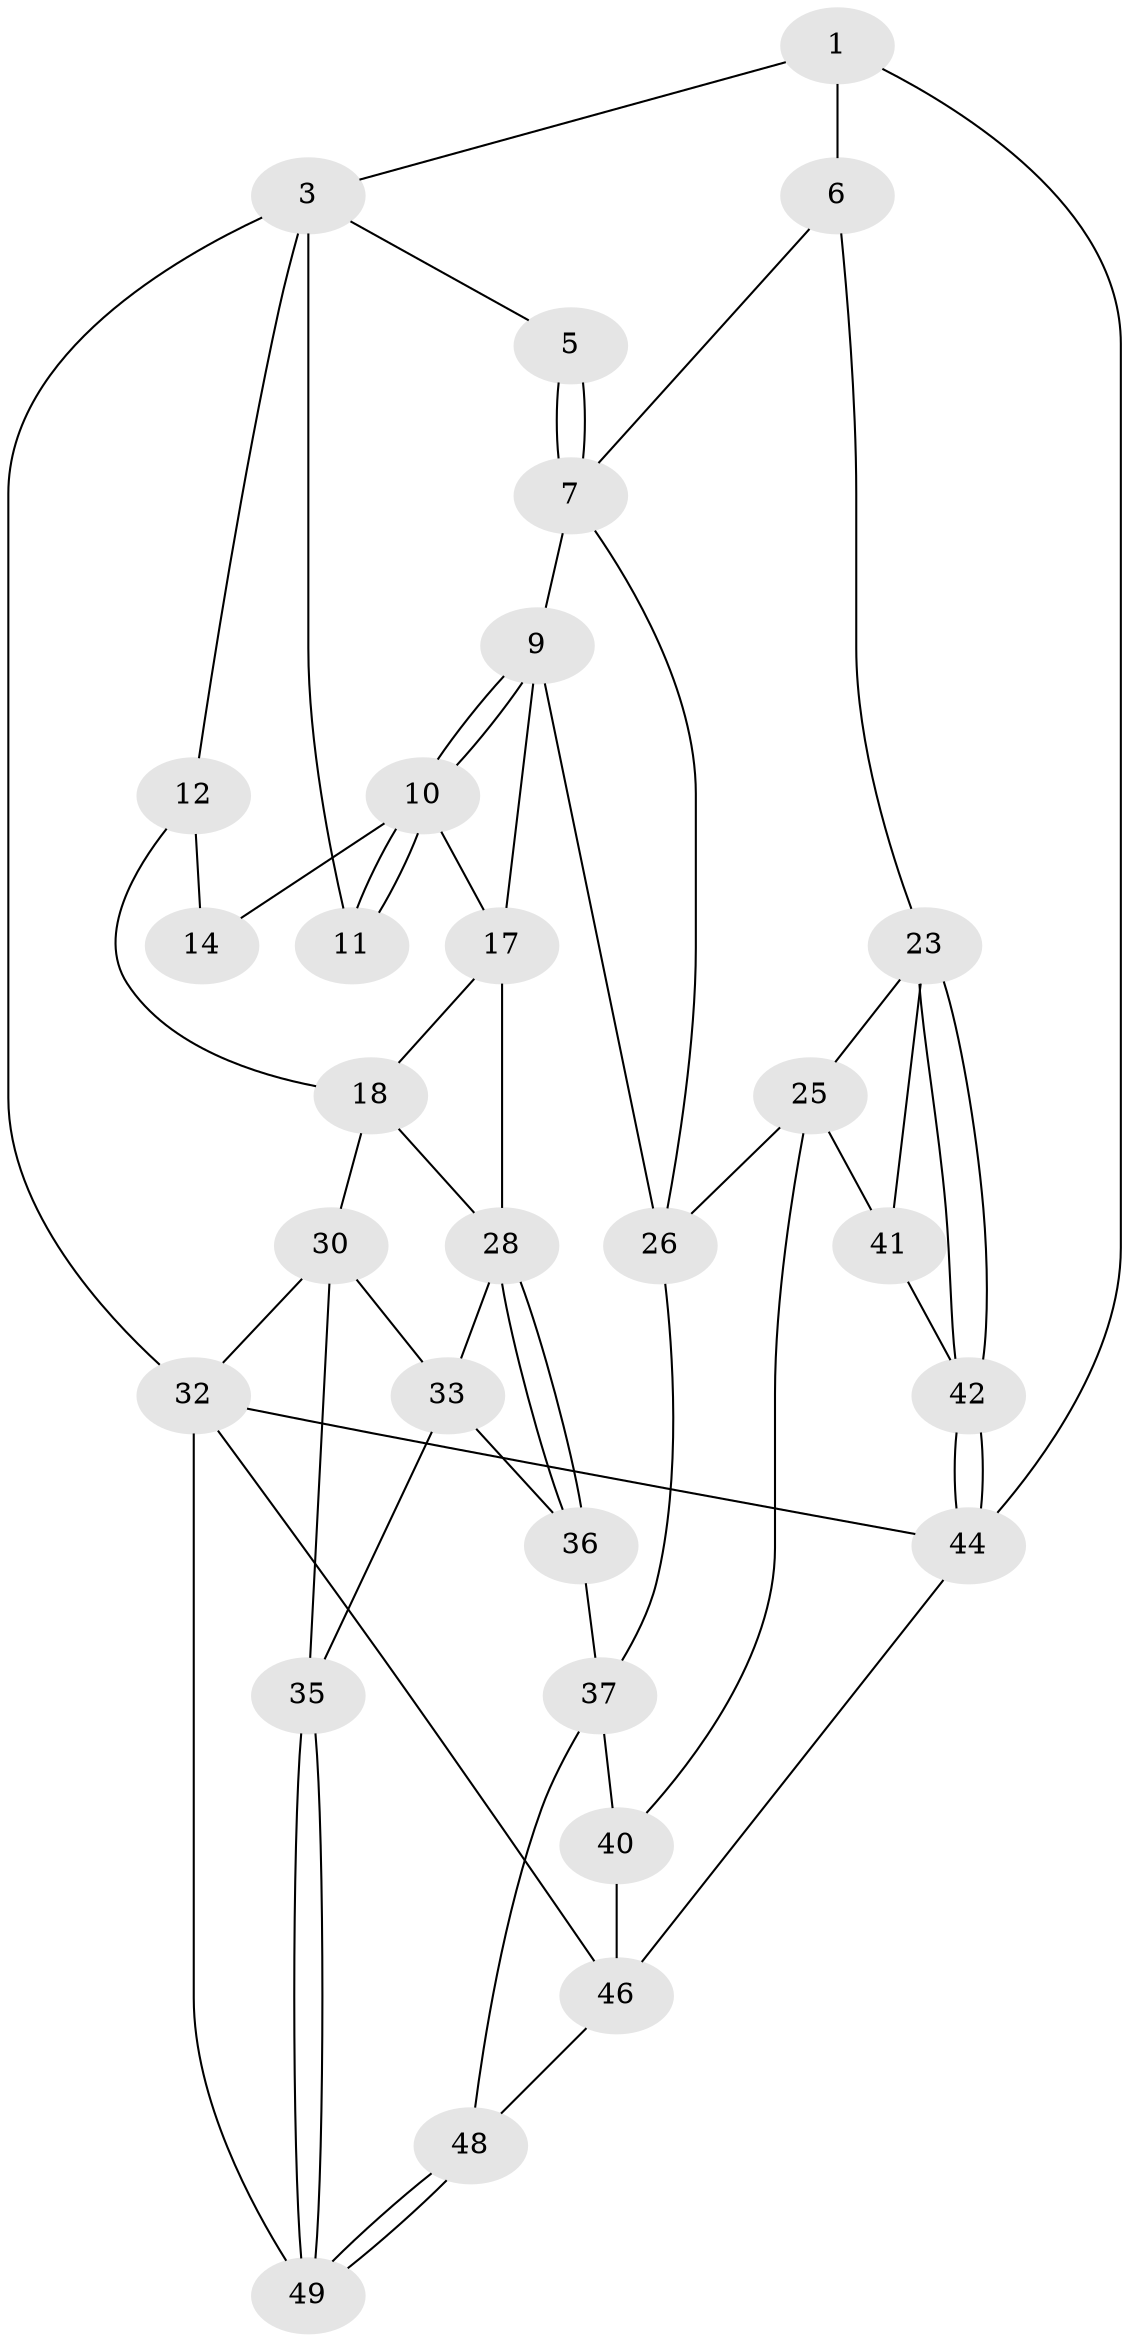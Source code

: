 // original degree distribution, {3: 0.058823529411764705, 6: 0.1568627450980392, 5: 0.6078431372549019, 4: 0.17647058823529413}
// Generated by graph-tools (version 1.1) at 2025/42/03/06/25 10:42:28]
// undirected, 29 vertices, 59 edges
graph export_dot {
graph [start="1"]
  node [color=gray90,style=filled];
  1 [pos="+0.7897989198995878+0",super="+2"];
  3 [pos="+0+0",super="+4"];
  5 [pos="+0.5356648532569568+0"];
  6 [pos="+0.7647549693902597+0.18333299954746562",super="+22"];
  7 [pos="+0.6846713861198247+0.1994030215965623",super="+8"];
  9 [pos="+0.6111411366219759+0.2205287718431854",super="+20"];
  10 [pos="+0.4927049745408688+0.11338311314111811",super="+15"];
  11 [pos="+0.4474285913662801+0.02061353472448223"];
  12 [pos="+0+0",super="+13"];
  14 [pos="+0.37680157064540437+0.05414041047705954",super="+16"];
  17 [pos="+0.3045569755933232+0.28744061178818214",super="+21"];
  18 [pos="+0.24766647776035813+0.2947872569341829",super="+19"];
  23 [pos="+1+0.4452690149489632",super="+24"];
  25 [pos="+0.7495484475062802+0.5181716452109617",super="+39"];
  26 [pos="+0.7047856854884705+0.5010509917062549",super="+27"];
  28 [pos="+0.29918631876032803+0.4663743396068841",super="+29"];
  30 [pos="+0+0.11103874252264392",super="+31"];
  32 [pos="+0+1",super="+51"];
  33 [pos="+0.12027537459303533+0.44358089716563237",super="+34"];
  35 [pos="+0+0.734350787407052"];
  36 [pos="+0.19439888135265612+0.6920648590588911"];
  37 [pos="+0.4712926819267602+0.6724169021356718",super="+38"];
  40 [pos="+0.5513129841479198+0.730797605470058"];
  41 [pos="+0.7335498063817151+0.7171711341997778"];
  42 [pos="+1+0.5849212952950474",super="+43"];
  44 [pos="+1+0.899287572498809",super="+45"];
  46 [pos="+0.6627728312557081+1",super="+47"];
  48 [pos="+0.30405774535737273+0.8470779401343479"];
  49 [pos="+0.2274810843738722+1",super="+50"];
  1 -- 6 [weight=2];
  1 -- 3;
  1 -- 44;
  3 -- 12;
  3 -- 32;
  3 -- 11;
  3 -- 5;
  5 -- 7;
  5 -- 7;
  6 -- 7;
  6 -- 23;
  7 -- 9;
  7 -- 26;
  9 -- 10;
  9 -- 10;
  9 -- 26;
  9 -- 17;
  10 -- 11;
  10 -- 11;
  10 -- 17;
  10 -- 14;
  12 -- 14 [weight=2];
  12 -- 18;
  17 -- 18;
  17 -- 28;
  18 -- 28;
  18 -- 30;
  23 -- 42;
  23 -- 42;
  23 -- 25;
  23 -- 41;
  25 -- 26;
  25 -- 40;
  25 -- 41;
  26 -- 37;
  28 -- 36;
  28 -- 36;
  28 -- 33;
  30 -- 33;
  30 -- 32;
  30 -- 35;
  32 -- 44;
  32 -- 46;
  32 -- 49 [weight=2];
  33 -- 35;
  33 -- 36;
  35 -- 49;
  35 -- 49;
  36 -- 37;
  37 -- 40;
  37 -- 48;
  40 -- 46;
  41 -- 42;
  42 -- 44 [weight=2];
  42 -- 44;
  44 -- 46;
  46 -- 48;
  48 -- 49;
  48 -- 49;
}
